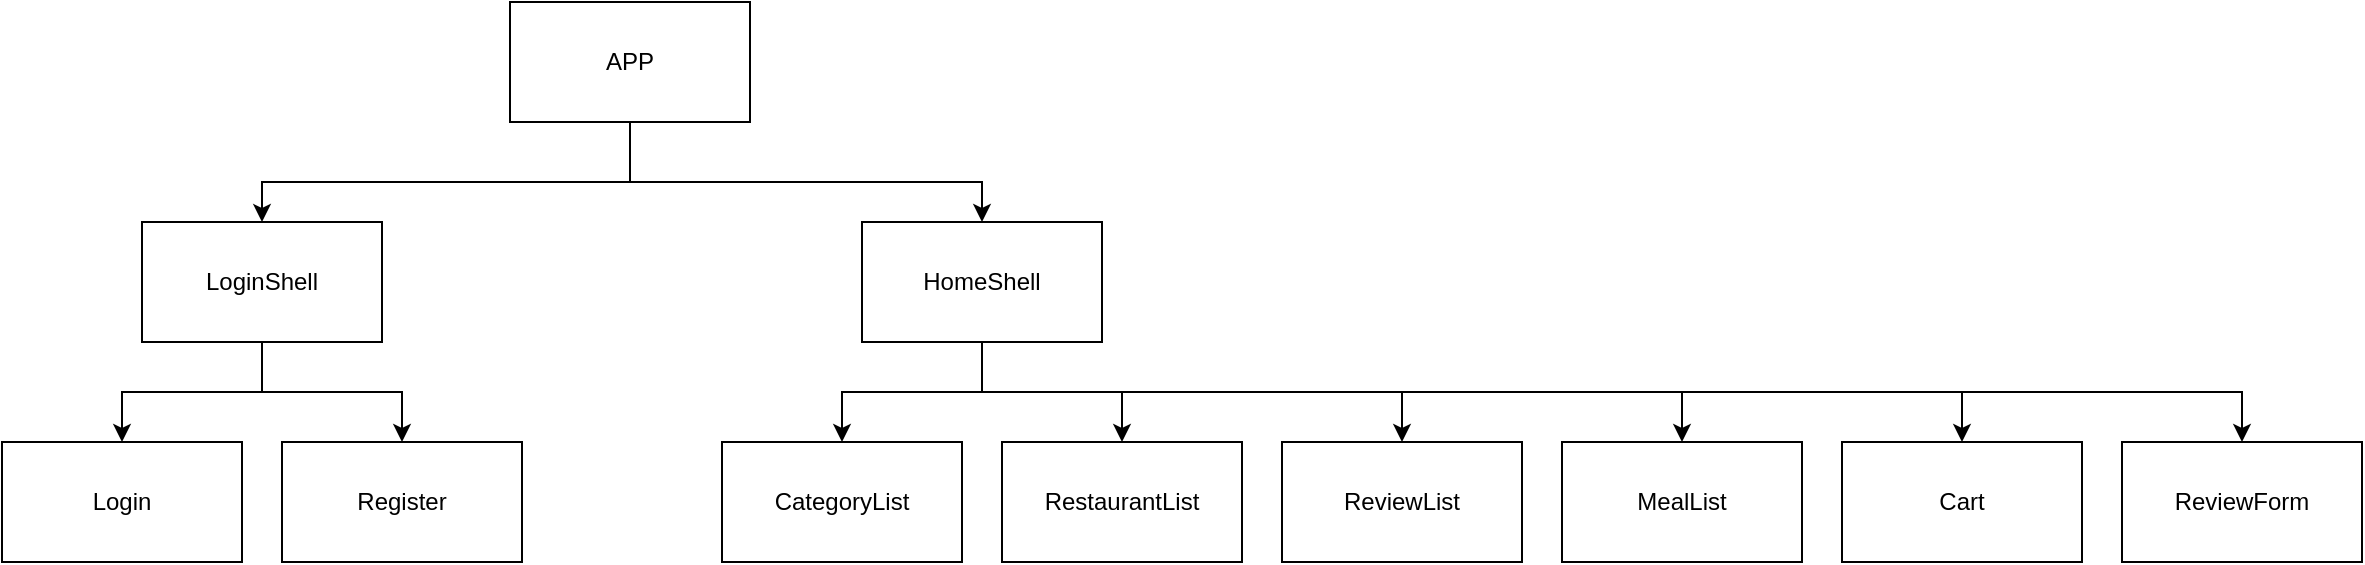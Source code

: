 <mxfile version="14.5.10" type="github" pages="2"><diagram id="cPzQ1nkNiltgdk2p2aQG" name="Components"><mxGraphModel dx="1650" dy="2604" grid="1" gridSize="10" guides="1" tooltips="1" connect="1" arrows="1" fold="1" page="1" pageScale="1" pageWidth="827" pageHeight="1169" math="0" shadow="0"><root><mxCell id="0"/><mxCell id="1" parent="0"/><mxCell id="UdQT3K2MLOJgkpheRJSE-1" style="edgeStyle=orthogonalEdgeStyle;rounded=0;orthogonalLoop=1;jettySize=auto;html=1;entryX=0.5;entryY=0;entryDx=0;entryDy=0;" parent="1" source="WcW-1yKieWhj71NciLNx-1" edge="1"><mxGeometry relative="1" as="geometry"><Array as="points"><mxPoint x="354" y="40"/><mxPoint x="530" y="40"/></Array><mxPoint x="530" y="60" as="targetPoint"/></mxGeometry></mxCell><mxCell id="UdQT3K2MLOJgkpheRJSE-2" style="edgeStyle=orthogonalEdgeStyle;rounded=0;orthogonalLoop=1;jettySize=auto;html=1;" parent="1" source="WcW-1yKieWhj71NciLNx-1" target="WcW-1yKieWhj71NciLNx-19" edge="1"><mxGeometry relative="1" as="geometry"><Array as="points"><mxPoint x="354" y="40"/><mxPoint x="170" y="40"/></Array></mxGeometry></mxCell><mxCell id="WcW-1yKieWhj71NciLNx-1" value="APP" style="rounded=0;whiteSpace=wrap;html=1;" parent="1" vertex="1"><mxGeometry x="294" y="-50" width="120" height="60" as="geometry"/></mxCell><mxCell id="WcW-1yKieWhj71NciLNx-2" value="Login" style="rounded=0;whiteSpace=wrap;html=1;" parent="1" vertex="1"><mxGeometry x="40" y="170" width="120" height="60" as="geometry"/></mxCell><mxCell id="WcW-1yKieWhj71NciLNx-16" value="Register" style="rounded=0;whiteSpace=wrap;html=1;" parent="1" vertex="1"><mxGeometry x="180" y="170" width="120" height="60" as="geometry"/></mxCell><mxCell id="WcW-1yKieWhj71NciLNx-44" style="edgeStyle=orthogonalEdgeStyle;rounded=0;orthogonalLoop=1;jettySize=auto;html=1;" parent="1" source="WcW-1yKieWhj71NciLNx-19" target="WcW-1yKieWhj71NciLNx-2" edge="1"><mxGeometry relative="1" as="geometry"/></mxCell><mxCell id="WcW-1yKieWhj71NciLNx-45" style="edgeStyle=orthogonalEdgeStyle;rounded=0;orthogonalLoop=1;jettySize=auto;html=1;" parent="1" source="WcW-1yKieWhj71NciLNx-19" target="WcW-1yKieWhj71NciLNx-16" edge="1"><mxGeometry relative="1" as="geometry"/></mxCell><mxCell id="WcW-1yKieWhj71NciLNx-19" value="LoginShell" style="rounded=0;whiteSpace=wrap;html=1;" parent="1" vertex="1"><mxGeometry x="110" y="60" width="120" height="60" as="geometry"/></mxCell><mxCell id="WcW-1yKieWhj71NciLNx-23" value="RestaurantList" style="rounded=0;whiteSpace=wrap;html=1;" parent="1" vertex="1"><mxGeometry x="540" y="170" width="120" height="60" as="geometry"/></mxCell><mxCell id="WcW-1yKieWhj71NciLNx-24" value="MealList" style="rounded=0;whiteSpace=wrap;html=1;" parent="1" vertex="1"><mxGeometry x="820" y="170" width="120" height="60" as="geometry"/></mxCell><mxCell id="WcW-1yKieWhj71NciLNx-26" value="CategoryList" style="rounded=0;whiteSpace=wrap;html=1;" parent="1" vertex="1"><mxGeometry x="400" y="170" width="120" height="60" as="geometry"/></mxCell><mxCell id="WcW-1yKieWhj71NciLNx-28" value="ReviewForm" style="rounded=0;whiteSpace=wrap;html=1;" parent="1" vertex="1"><mxGeometry x="1100" y="170" width="120" height="60" as="geometry"/></mxCell><mxCell id="WcW-1yKieWhj71NciLNx-48" style="edgeStyle=orthogonalEdgeStyle;rounded=0;orthogonalLoop=1;jettySize=auto;html=1;entryX=0.5;entryY=0;entryDx=0;entryDy=0;" parent="1" source="WcW-1yKieWhj71NciLNx-29" target="WcW-1yKieWhj71NciLNx-26" edge="1"><mxGeometry relative="1" as="geometry"/></mxCell><mxCell id="WcW-1yKieWhj71NciLNx-49" style="edgeStyle=orthogonalEdgeStyle;rounded=0;orthogonalLoop=1;jettySize=auto;html=1;entryX=0.5;entryY=0;entryDx=0;entryDy=0;" parent="1" source="WcW-1yKieWhj71NciLNx-29" target="WcW-1yKieWhj71NciLNx-23" edge="1"><mxGeometry relative="1" as="geometry"/></mxCell><mxCell id="WcW-1yKieWhj71NciLNx-50" style="edgeStyle=orthogonalEdgeStyle;rounded=0;orthogonalLoop=1;jettySize=auto;html=1;" parent="1" source="WcW-1yKieWhj71NciLNx-29" target="WcW-1yKieWhj71NciLNx-37" edge="1"><mxGeometry relative="1" as="geometry"><Array as="points"><mxPoint x="530" y="145"/><mxPoint x="740" y="145"/></Array></mxGeometry></mxCell><mxCell id="WcW-1yKieWhj71NciLNx-51" style="edgeStyle=orthogonalEdgeStyle;rounded=0;orthogonalLoop=1;jettySize=auto;html=1;entryX=0.5;entryY=0;entryDx=0;entryDy=0;" parent="1" source="WcW-1yKieWhj71NciLNx-29" target="WcW-1yKieWhj71NciLNx-24" edge="1"><mxGeometry relative="1" as="geometry"><Array as="points"><mxPoint x="530" y="145"/><mxPoint x="880" y="145"/></Array></mxGeometry></mxCell><mxCell id="WcW-1yKieWhj71NciLNx-52" style="edgeStyle=orthogonalEdgeStyle;rounded=0;orthogonalLoop=1;jettySize=auto;html=1;" parent="1" source="WcW-1yKieWhj71NciLNx-29" target="WcW-1yKieWhj71NciLNx-36" edge="1"><mxGeometry relative="1" as="geometry"><Array as="points"><mxPoint x="530" y="145"/><mxPoint x="1020" y="145"/></Array></mxGeometry></mxCell><mxCell id="WcW-1yKieWhj71NciLNx-53" style="edgeStyle=orthogonalEdgeStyle;rounded=0;orthogonalLoop=1;jettySize=auto;html=1;" parent="1" source="WcW-1yKieWhj71NciLNx-29" target="WcW-1yKieWhj71NciLNx-28" edge="1"><mxGeometry relative="1" as="geometry"><Array as="points"><mxPoint x="530" y="145"/><mxPoint x="1160" y="145"/></Array></mxGeometry></mxCell><mxCell id="WcW-1yKieWhj71NciLNx-29" value="HomeShell" style="rounded=0;whiteSpace=wrap;html=1;" parent="1" vertex="1"><mxGeometry x="470" y="60" width="120" height="60" as="geometry"/></mxCell><mxCell id="WcW-1yKieWhj71NciLNx-36" value="Cart" style="rounded=0;whiteSpace=wrap;html=1;" parent="1" vertex="1"><mxGeometry x="960" y="170" width="120" height="60" as="geometry"/></mxCell><mxCell id="WcW-1yKieWhj71NciLNx-37" value="ReviewList" style="rounded=0;whiteSpace=wrap;html=1;" parent="1" vertex="1"><mxGeometry x="680" y="170" width="120" height="60" as="geometry"/></mxCell></root></mxGraphModel></diagram><diagram id="5c1SV7a7EORU4rVl4P_9" name="Service"><mxGraphModel dx="2622" dy="1015" grid="1" gridSize="10" guides="1" tooltips="1" connect="1" arrows="1" fold="1" page="1" pageScale="1" pageWidth="827" pageHeight="1169" math="0" shadow="0"><root><mxCell id="FsvYerux3PxTljiEtbto-0"/><mxCell id="FsvYerux3PxTljiEtbto-1" parent="FsvYerux3PxTljiEtbto-0"/><mxCell id="fLvjfK4k95DdoraZkgUm-0" value="CartService" style="swimlane;fontStyle=1;align=center;verticalAlign=top;childLayout=stackLayout;horizontal=1;startSize=26;horizontalStack=0;resizeParent=1;resizeParentMax=0;resizeLast=0;collapsible=1;marginBottom=0;" vertex="1" parent="FsvYerux3PxTljiEtbto-1"><mxGeometry x="40" y="280" width="180" height="100" as="geometry"/></mxCell><mxCell id="fLvjfK4k95DdoraZkgUm-1" value="+ cart[ ]: object" style="text;strokeColor=none;fillColor=none;align=left;verticalAlign=top;spacingLeft=4;spacingRight=4;overflow=hidden;rotatable=0;points=[[0,0.5],[1,0.5]];portConstraint=eastwest;" vertex="1" parent="fLvjfK4k95DdoraZkgUm-0"><mxGeometry y="26" width="180" height="26" as="geometry"/></mxCell><mxCell id="fLvjfK4k95DdoraZkgUm-2" value="" style="line;strokeWidth=1;fillColor=none;align=left;verticalAlign=middle;spacingTop=-1;spacingLeft=3;spacingRight=3;rotatable=0;labelPosition=right;points=[];portConstraint=eastwest;" vertex="1" parent="fLvjfK4k95DdoraZkgUm-0"><mxGeometry y="52" width="180" height="8" as="geometry"/></mxCell><mxCell id="fLvjfK4k95DdoraZkgUm-3" value="+ addToCart() : type&#10;+ emptyCart() : type" style="text;strokeColor=none;fillColor=none;align=left;verticalAlign=top;spacingLeft=4;spacingRight=4;overflow=hidden;rotatable=0;points=[[0,0.5],[1,0.5]];portConstraint=eastwest;" vertex="1" parent="fLvjfK4k95DdoraZkgUm-0"><mxGeometry y="60" width="180" height="40" as="geometry"/></mxCell><mxCell id="fLvjfK4k95DdoraZkgUm-4" value="restService&#10;" style="swimlane;fontStyle=1;align=center;verticalAlign=top;childLayout=stackLayout;horizontal=1;startSize=26;horizontalStack=0;resizeParent=1;resizeParentMax=0;resizeLast=0;collapsible=1;marginBottom=0;" vertex="1" parent="FsvYerux3PxTljiEtbto-1"><mxGeometry x="520" y="280" width="160" height="86" as="geometry"/></mxCell><mxCell id="fLvjfK4k95DdoraZkgUm-5" value="+ field: type" style="text;strokeColor=none;fillColor=none;align=left;verticalAlign=top;spacingLeft=4;spacingRight=4;overflow=hidden;rotatable=0;points=[[0,0.5],[1,0.5]];portConstraint=eastwest;" vertex="1" parent="fLvjfK4k95DdoraZkgUm-4"><mxGeometry y="26" width="160" height="26" as="geometry"/></mxCell><mxCell id="fLvjfK4k95DdoraZkgUm-6" value="" style="line;strokeWidth=1;fillColor=none;align=left;verticalAlign=middle;spacingTop=-1;spacingLeft=3;spacingRight=3;rotatable=0;labelPosition=right;points=[];portConstraint=eastwest;" vertex="1" parent="fLvjfK4k95DdoraZkgUm-4"><mxGeometry y="52" width="160" height="8" as="geometry"/></mxCell><mxCell id="fLvjfK4k95DdoraZkgUm-7" value="+ method(type): type" style="text;strokeColor=none;fillColor=none;align=left;verticalAlign=top;spacingLeft=4;spacingRight=4;overflow=hidden;rotatable=0;points=[[0,0.5],[1,0.5]];portConstraint=eastwest;" vertex="1" parent="fLvjfK4k95DdoraZkgUm-4"><mxGeometry y="60" width="160" height="26" as="geometry"/></mxCell><mxCell id="fLvjfK4k95DdoraZkgUm-8" value="geoSevice" style="swimlane;fontStyle=1;align=center;verticalAlign=top;childLayout=stackLayout;horizontal=1;startSize=26;horizontalStack=0;resizeParent=1;resizeParentMax=0;resizeLast=0;collapsible=1;marginBottom=0;" vertex="1" parent="FsvYerux3PxTljiEtbto-1"><mxGeometry x="280" y="420" width="190" height="100" as="geometry"/></mxCell><mxCell id="fLvjfK4k95DdoraZkgUm-9" value="+ field: type" style="text;strokeColor=none;fillColor=none;align=left;verticalAlign=top;spacingLeft=4;spacingRight=4;overflow=hidden;rotatable=0;points=[[0,0.5],[1,0.5]];portConstraint=eastwest;" vertex="1" parent="fLvjfK4k95DdoraZkgUm-8"><mxGeometry y="26" width="190" height="26" as="geometry"/></mxCell><mxCell id="fLvjfK4k95DdoraZkgUm-10" value="" style="line;strokeWidth=1;fillColor=none;align=left;verticalAlign=middle;spacingTop=-1;spacingLeft=3;spacingRight=3;rotatable=0;labelPosition=right;points=[];portConstraint=eastwest;" vertex="1" parent="fLvjfK4k95DdoraZkgUm-8"><mxGeometry y="52" width="190" height="8" as="geometry"/></mxCell><mxCell id="fLvjfK4k95DdoraZkgUm-11" value="+ getGeoLocation&#10;+ getcloseRestaurants(): object[]" style="text;strokeColor=none;fillColor=none;align=left;verticalAlign=top;spacingLeft=4;spacingRight=4;overflow=hidden;rotatable=0;points=[[0,0.5],[1,0.5]];portConstraint=eastwest;" vertex="1" parent="fLvjfK4k95DdoraZkgUm-8"><mxGeometry y="60" width="190" height="40" as="geometry"/></mxCell><mxCell id="fLvjfK4k95DdoraZkgUm-12" value="AuthService" style="swimlane;fontStyle=1;align=center;verticalAlign=top;childLayout=stackLayout;horizontal=1;startSize=26;horizontalStack=0;resizeParent=1;resizeParentMax=0;resizeLast=0;collapsible=1;marginBottom=0;" vertex="1" parent="FsvYerux3PxTljiEtbto-1"><mxGeometry x="40" y="420" width="180" height="100" as="geometry"/></mxCell><mxCell id="fLvjfK4k95DdoraZkgUm-13" value="- isLoggedIn: boolean" style="text;strokeColor=none;fillColor=none;align=left;verticalAlign=top;spacingLeft=4;spacingRight=4;overflow=hidden;rotatable=0;points=[[0,0.5],[1,0.5]];portConstraint=eastwest;" vertex="1" parent="fLvjfK4k95DdoraZkgUm-12"><mxGeometry y="26" width="180" height="26" as="geometry"/></mxCell><mxCell id="fLvjfK4k95DdoraZkgUm-14" value="" style="line;strokeWidth=1;fillColor=none;align=left;verticalAlign=middle;spacingTop=-1;spacingLeft=3;spacingRight=3;rotatable=0;labelPosition=right;points=[];portConstraint=eastwest;" vertex="1" parent="fLvjfK4k95DdoraZkgUm-12"><mxGeometry y="52" width="180" height="8" as="geometry"/></mxCell><mxCell id="fLvjfK4k95DdoraZkgUm-15" value="+ loggin() : type&#10;+ register() : type" style="text;strokeColor=none;fillColor=none;align=left;verticalAlign=top;spacingLeft=4;spacingRight=4;overflow=hidden;rotatable=0;points=[[0,0.5],[1,0.5]];portConstraint=eastwest;" vertex="1" parent="fLvjfK4k95DdoraZkgUm-12"><mxGeometry y="60" width="180" height="40" as="geometry"/></mxCell><mxCell id="fLvjfK4k95DdoraZkgUm-16" value="RestaurantService" style="swimlane;fontStyle=1;align=center;verticalAlign=top;childLayout=stackLayout;horizontal=1;startSize=26;horizontalStack=0;resizeParent=1;resizeParentMax=0;resizeLast=0;collapsible=1;marginBottom=0;" vertex="1" parent="FsvYerux3PxTljiEtbto-1"><mxGeometry x="110" y="613" width="160" height="86" as="geometry"/></mxCell><mxCell id="fLvjfK4k95DdoraZkgUm-17" value="+ field: type" style="text;strokeColor=none;fillColor=none;align=left;verticalAlign=top;spacingLeft=4;spacingRight=4;overflow=hidden;rotatable=0;points=[[0,0.5],[1,0.5]];portConstraint=eastwest;" vertex="1" parent="fLvjfK4k95DdoraZkgUm-16"><mxGeometry y="26" width="160" height="26" as="geometry"/></mxCell><mxCell id="fLvjfK4k95DdoraZkgUm-18" value="" style="line;strokeWidth=1;fillColor=none;align=left;verticalAlign=middle;spacingTop=-1;spacingLeft=3;spacingRight=3;rotatable=0;labelPosition=right;points=[];portConstraint=eastwest;" vertex="1" parent="fLvjfK4k95DdoraZkgUm-16"><mxGeometry y="52" width="160" height="8" as="geometry"/></mxCell><mxCell id="fLvjfK4k95DdoraZkgUm-19" value="+ method(type): type" style="text;strokeColor=none;fillColor=none;align=left;verticalAlign=top;spacingLeft=4;spacingRight=4;overflow=hidden;rotatable=0;points=[[0,0.5],[1,0.5]];portConstraint=eastwest;" vertex="1" parent="fLvjfK4k95DdoraZkgUm-16"><mxGeometry y="60" width="160" height="26" as="geometry"/></mxCell><mxCell id="fLvjfK4k95DdoraZkgUm-20" value="MealService" style="swimlane;fontStyle=1;align=center;verticalAlign=top;childLayout=stackLayout;horizontal=1;startSize=26;horizontalStack=0;resizeParent=1;resizeParentMax=0;resizeLast=0;collapsible=1;marginBottom=0;" vertex="1" parent="FsvYerux3PxTljiEtbto-1"><mxGeometry x="290" y="613" width="160" height="86" as="geometry"/></mxCell><mxCell id="fLvjfK4k95DdoraZkgUm-21" value="+ field: type" style="text;strokeColor=none;fillColor=none;align=left;verticalAlign=top;spacingLeft=4;spacingRight=4;overflow=hidden;rotatable=0;points=[[0,0.5],[1,0.5]];portConstraint=eastwest;" vertex="1" parent="fLvjfK4k95DdoraZkgUm-20"><mxGeometry y="26" width="160" height="26" as="geometry"/></mxCell><mxCell id="fLvjfK4k95DdoraZkgUm-22" value="" style="line;strokeWidth=1;fillColor=none;align=left;verticalAlign=middle;spacingTop=-1;spacingLeft=3;spacingRight=3;rotatable=0;labelPosition=right;points=[];portConstraint=eastwest;" vertex="1" parent="fLvjfK4k95DdoraZkgUm-20"><mxGeometry y="52" width="160" height="8" as="geometry"/></mxCell><mxCell id="fLvjfK4k95DdoraZkgUm-23" value="+ method(type): type" style="text;strokeColor=none;fillColor=none;align=left;verticalAlign=top;spacingLeft=4;spacingRight=4;overflow=hidden;rotatable=0;points=[[0,0.5],[1,0.5]];portConstraint=eastwest;" vertex="1" parent="fLvjfK4k95DdoraZkgUm-20"><mxGeometry y="60" width="160" height="26" as="geometry"/></mxCell><mxCell id="fLvjfK4k95DdoraZkgUm-24" value="ReviewService" style="swimlane;fontStyle=1;align=center;verticalAlign=top;childLayout=stackLayout;horizontal=1;startSize=26;horizontalStack=0;resizeParent=1;resizeParentMax=0;resizeLast=0;collapsible=1;marginBottom=0;" vertex="1" parent="FsvYerux3PxTljiEtbto-1"><mxGeometry x="280" y="280" width="190" height="86" as="geometry"/></mxCell><mxCell id="fLvjfK4k95DdoraZkgUm-25" value="+ field: type" style="text;strokeColor=none;fillColor=none;align=left;verticalAlign=top;spacingLeft=4;spacingRight=4;overflow=hidden;rotatable=0;points=[[0,0.5],[1,0.5]];portConstraint=eastwest;" vertex="1" parent="fLvjfK4k95DdoraZkgUm-24"><mxGeometry y="26" width="190" height="26" as="geometry"/></mxCell><mxCell id="fLvjfK4k95DdoraZkgUm-26" value="" style="line;strokeWidth=1;fillColor=none;align=left;verticalAlign=middle;spacingTop=-1;spacingLeft=3;spacingRight=3;rotatable=0;labelPosition=right;points=[];portConstraint=eastwest;" vertex="1" parent="fLvjfK4k95DdoraZkgUm-24"><mxGeometry y="52" width="190" height="8" as="geometry"/></mxCell><mxCell id="fLvjfK4k95DdoraZkgUm-27" value="+ createReview()" style="text;strokeColor=none;fillColor=none;align=left;verticalAlign=top;spacingLeft=4;spacingRight=4;overflow=hidden;rotatable=0;points=[[0,0.5],[1,0.5]];portConstraint=eastwest;" vertex="1" parent="fLvjfK4k95DdoraZkgUm-24"><mxGeometry y="60" width="190" height="26" as="geometry"/></mxCell><mxCell id="XTVpa_sd5QCqfrYrEQdS-1" value="" style="rounded=0;whiteSpace=wrap;html=1;strokeColor=#82b366;fillColor=#d5e8d4;opacity=20;" vertex="1" parent="FsvYerux3PxTljiEtbto-1"><mxGeometry x="40" y="571" width="440" height="170" as="geometry"/></mxCell><mxCell id="XTVpa_sd5QCqfrYrEQdS-2" value="InTheFuture" style="text;html=1;strokeColor=none;fillColor=none;align=center;verticalAlign=middle;whiteSpace=wrap;rounded=0;opacity=20;" vertex="1" parent="FsvYerux3PxTljiEtbto-1"><mxGeometry x="70" y="575" width="40" height="20" as="geometry"/></mxCell><mxCell id="XTVpa_sd5QCqfrYrEQdS-3" value="RepositoryPattern&lt;br&gt;&lt;br&gt;Alle anfragen an das Backend werden über diesen Service abgearbeitet. Beinhaltet bis auf die Abfragen keine weitere Logik.&lt;br&gt;Der Service stellt den anderen Services Methoden zur Verfügung, um ein höheres Abstraktionsniveau zu ereichen." style="shape=note;whiteSpace=wrap;html=1;backgroundOutline=1;darkOpacity=0.05;fillColor=#ffffff;opacity=20;" vertex="1" parent="FsvYerux3PxTljiEtbto-1"><mxGeometry x="560" y="530" width="253" height="140" as="geometry"/></mxCell><mxCell id="XTVpa_sd5QCqfrYrEQdS-5" value="" style="endArrow=none;dashed=1;html=1;dashPattern=1 3;strokeWidth=2;entryX=0.5;entryY=0;entryDx=0;entryDy=0;entryPerimeter=0;" edge="1" parent="FsvYerux3PxTljiEtbto-1" target="XTVpa_sd5QCqfrYrEQdS-3"><mxGeometry width="50" height="50" relative="1" as="geometry"><mxPoint x="680" y="350" as="sourcePoint"/><mxPoint x="730" y="300" as="targetPoint"/></mxGeometry></mxCell></root></mxGraphModel></diagram></mxfile>